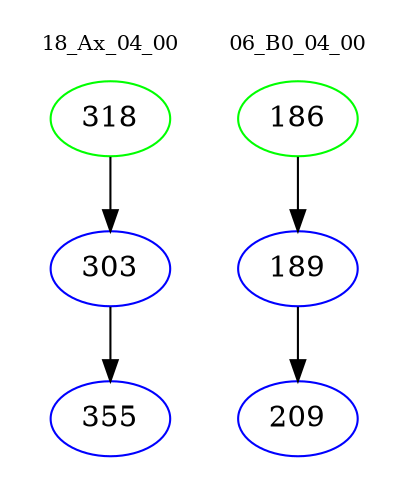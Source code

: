 digraph{
subgraph cluster_0 {
color = white
label = "18_Ax_04_00";
fontsize=10;
T0_318 [label="318", color="green"]
T0_318 -> T0_303 [color="black"]
T0_303 [label="303", color="blue"]
T0_303 -> T0_355 [color="black"]
T0_355 [label="355", color="blue"]
}
subgraph cluster_1 {
color = white
label = "06_B0_04_00";
fontsize=10;
T1_186 [label="186", color="green"]
T1_186 -> T1_189 [color="black"]
T1_189 [label="189", color="blue"]
T1_189 -> T1_209 [color="black"]
T1_209 [label="209", color="blue"]
}
}
